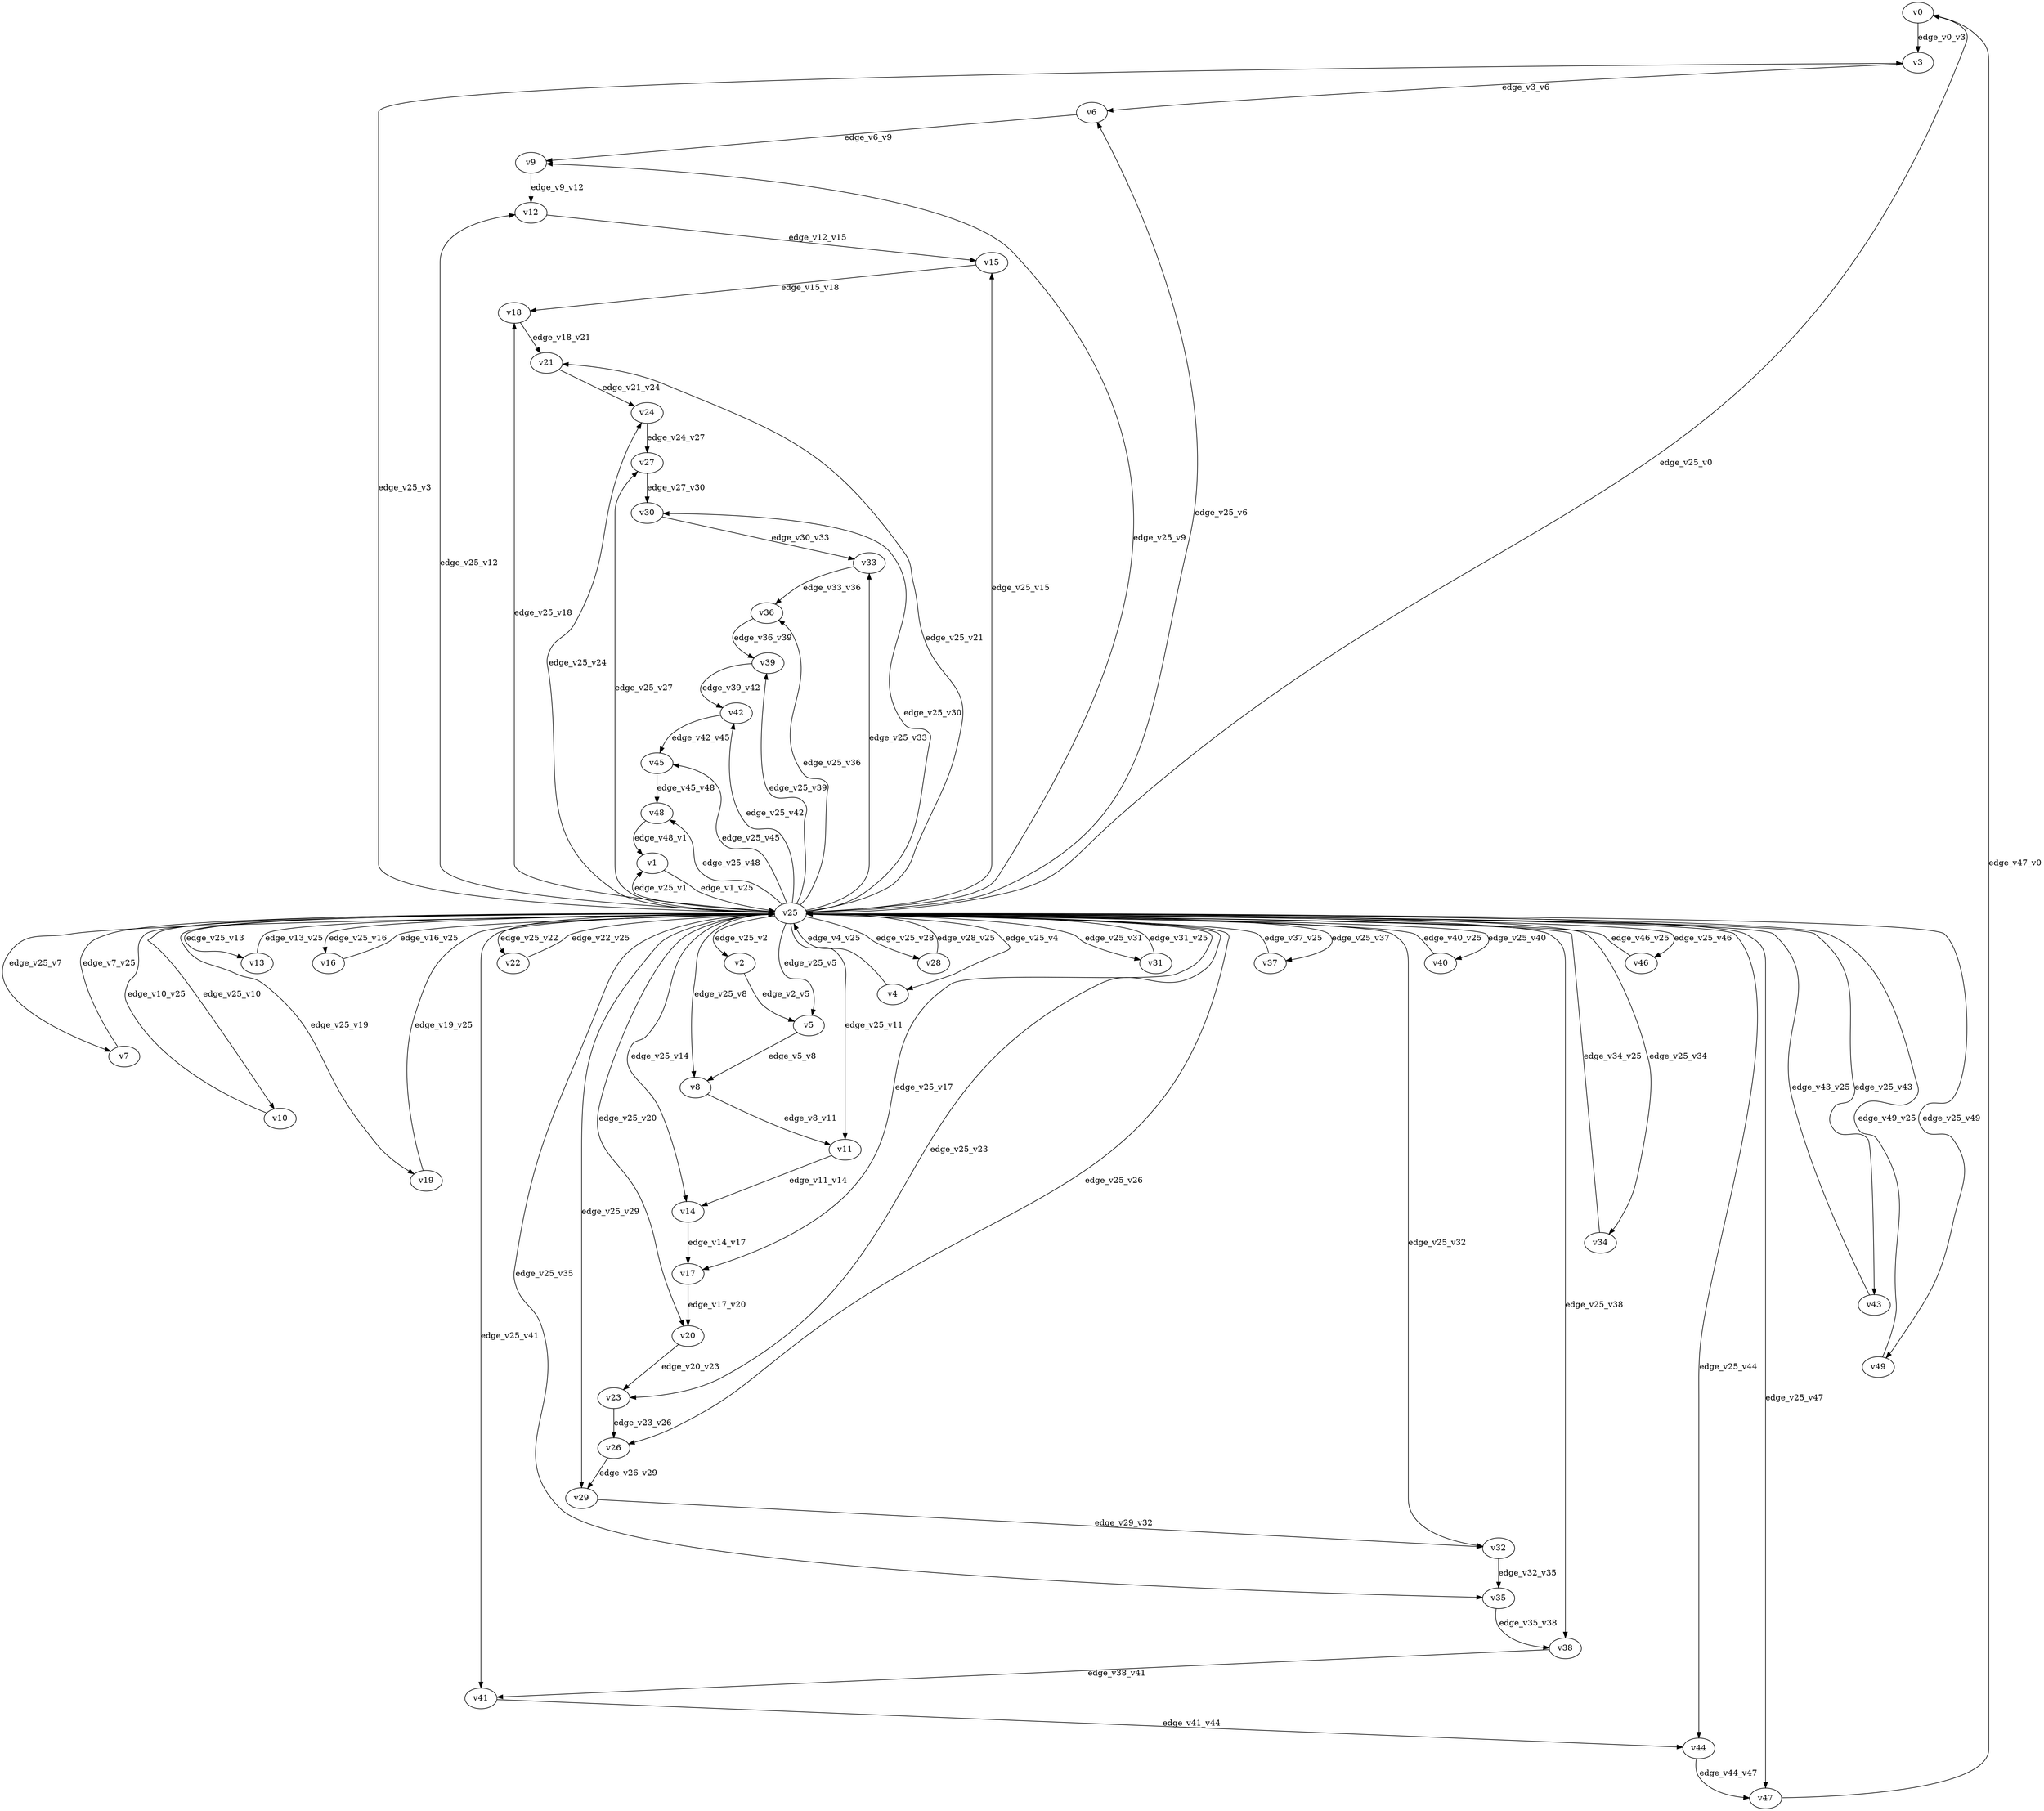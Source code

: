 digraph test063 {
    // Discounted game test case
    // Vertex properties: name [player=X]
    // Edge properties: [weight=Y, discount=Z]

    v0 [name="v0", player=0];
    v1 [name="v1", player=1];
    v2 [name="v2", player=0];
    v3 [name="v3", player=1];
    v4 [name="v4", player=0];
    v5 [name="v5", player=1];
    v6 [name="v6", player=0];
    v7 [name="v7", player=1];
    v8 [name="v8", player=0];
    v9 [name="v9", player=1];
    v10 [name="v10", player=0];
    v11 [name="v11", player=1];
    v12 [name="v12", player=0];
    v13 [name="v13", player=1];
    v14 [name="v14", player=0];
    v15 [name="v15", player=1];
    v16 [name="v16", player=0];
    v17 [name="v17", player=1];
    v18 [name="v18", player=0];
    v19 [name="v19", player=1];
    v20 [name="v20", player=0];
    v21 [name="v21", player=1];
    v22 [name="v22", player=0];
    v23 [name="v23", player=1];
    v24 [name="v24", player=0];
    v25 [name="v25", player=0];
    v26 [name="v26", player=0];
    v27 [name="v27", player=1];
    v28 [name="v28", player=0];
    v29 [name="v29", player=1];
    v30 [name="v30", player=0];
    v31 [name="v31", player=1];
    v32 [name="v32", player=0];
    v33 [name="v33", player=1];
    v34 [name="v34", player=0];
    v35 [name="v35", player=1];
    v36 [name="v36", player=0];
    v37 [name="v37", player=1];
    v38 [name="v38", player=0];
    v39 [name="v39", player=1];
    v40 [name="v40", player=0];
    v41 [name="v41", player=1];
    v42 [name="v42", player=0];
    v43 [name="v43", player=1];
    v44 [name="v44", player=0];
    v45 [name="v45", player=1];
    v46 [name="v46", player=0];
    v47 [name="v47", player=1];
    v48 [name="v48", player=0];
    v49 [name="v49", player=1];

    v25 -> v0 [label="edge_v25_v0", weight=-3.98, discount=0.327];
    v25 -> v1 [label="edge_v25_v1", weight=-1.80, discount=0.327];
    v1 -> v25 [label="edge_v1_v25", weight=-1.23, discount=0.327];
    v25 -> v2 [label="edge_v25_v2", weight=-2.22, discount=0.327];
    v25 -> v3 [label="edge_v25_v3", weight=1.36, discount=0.327];
    v25 -> v4 [label="edge_v25_v4", weight=-2.77, discount=0.327];
    v4 -> v25 [label="edge_v4_v25", weight=-2.24, discount=0.327];
    v25 -> v5 [label="edge_v25_v5", weight=8.76, discount=0.327];
    v25 -> v6 [label="edge_v25_v6", weight=0.96, discount=0.327];
    v25 -> v7 [label="edge_v25_v7", weight=-4.54, discount=0.327];
    v7 -> v25 [label="edge_v7_v25", weight=-2.35, discount=0.327];
    v25 -> v8 [label="edge_v25_v8", weight=8.99, discount=0.327];
    v25 -> v9 [label="edge_v25_v9", weight=-2.63, discount=0.327];
    v25 -> v10 [label="edge_v25_v10", weight=-2.94, discount=0.327];
    v10 -> v25 [label="edge_v10_v25", weight=-3.69, discount=0.327];
    v25 -> v11 [label="edge_v25_v11", weight=9.37, discount=0.327];
    v25 -> v12 [label="edge_v25_v12", weight=2.78, discount=0.327];
    v25 -> v13 [label="edge_v25_v13", weight=7.58, discount=0.327];
    v13 -> v25 [label="edge_v13_v25", weight=8.79, discount=0.327];
    v25 -> v14 [label="edge_v25_v14", weight=2.41, discount=0.327];
    v25 -> v15 [label="edge_v25_v15", weight=7.49, discount=0.327];
    v25 -> v16 [label="edge_v25_v16", weight=1.03, discount=0.327];
    v16 -> v25 [label="edge_v16_v25", weight=-0.89, discount=0.327];
    v25 -> v17 [label="edge_v25_v17", weight=-2.95, discount=0.327];
    v25 -> v18 [label="edge_v25_v18", weight=6.22, discount=0.327];
    v25 -> v19 [label="edge_v25_v19", weight=-1.96, discount=0.327];
    v19 -> v25 [label="edge_v19_v25", weight=-3.64, discount=0.327];
    v25 -> v20 [label="edge_v25_v20", weight=-0.75, discount=0.327];
    v25 -> v21 [label="edge_v25_v21", weight=-3.13, discount=0.327];
    v25 -> v22 [label="edge_v25_v22", weight=4.10, discount=0.327];
    v22 -> v25 [label="edge_v22_v25", weight=2.72, discount=0.327];
    v25 -> v23 [label="edge_v25_v23", weight=0.11, discount=0.327];
    v25 -> v24 [label="edge_v25_v24", weight=-0.89, discount=0.327];
    v25 -> v26 [label="edge_v25_v26", weight=-2.36, discount=0.327];
    v25 -> v27 [label="edge_v25_v27", weight=5.91, discount=0.327];
    v25 -> v28 [label="edge_v25_v28", weight=7.07, discount=0.327];
    v28 -> v25 [label="edge_v28_v25", weight=7.84, discount=0.327];
    v25 -> v29 [label="edge_v25_v29", weight=2.34, discount=0.327];
    v25 -> v30 [label="edge_v25_v30", weight=-2.65, discount=0.327];
    v25 -> v31 [label="edge_v25_v31", weight=5.57, discount=0.327];
    v31 -> v25 [label="edge_v31_v25", weight=6.81, discount=0.327];
    v25 -> v32 [label="edge_v25_v32", weight=2.59, discount=0.327];
    v25 -> v33 [label="edge_v25_v33", weight=9.64, discount=0.327];
    v25 -> v34 [label="edge_v25_v34", weight=-0.29, discount=0.327];
    v34 -> v25 [label="edge_v34_v25", weight=-1.56, discount=0.327];
    v25 -> v35 [label="edge_v25_v35", weight=-0.89, discount=0.327];
    v25 -> v36 [label="edge_v25_v36", weight=1.71, discount=0.327];
    v25 -> v37 [label="edge_v25_v37", weight=0.92, discount=0.327];
    v37 -> v25 [label="edge_v37_v25", weight=2.83, discount=0.327];
    v25 -> v38 [label="edge_v25_v38", weight=5.57, discount=0.327];
    v25 -> v39 [label="edge_v25_v39", weight=4.21, discount=0.327];
    v25 -> v40 [label="edge_v25_v40", weight=2.85, discount=0.327];
    v40 -> v25 [label="edge_v40_v25", weight=3.07, discount=0.327];
    v25 -> v41 [label="edge_v25_v41", weight=6.07, discount=0.327];
    v25 -> v42 [label="edge_v25_v42", weight=5.41, discount=0.327];
    v25 -> v43 [label="edge_v25_v43", weight=-5.86, discount=0.327];
    v43 -> v25 [label="edge_v43_v25", weight=-3.16, discount=0.327];
    v25 -> v44 [label="edge_v25_v44", weight=1.10, discount=0.327];
    v25 -> v45 [label="edge_v25_v45", weight=-5.85, discount=0.327];
    v25 -> v46 [label="edge_v25_v46", weight=2.82, discount=0.327];
    v46 -> v25 [label="edge_v46_v25", weight=3.95, discount=0.327];
    v25 -> v47 [label="edge_v25_v47", weight=6.44, discount=0.327];
    v25 -> v48 [label="edge_v25_v48", weight=2.96, discount=0.327];
    v25 -> v49 [label="edge_v25_v49", weight=-0.93, discount=0.327];
    v49 -> v25 [label="edge_v49_v25", weight=-2.85, discount=0.327];
    v0 -> v3 [label="edge_v0_v3", weight=6.74, discount=0.327];
    v2 -> v5 [label="edge_v2_v5", weight=3.22, discount=0.327];
    v3 -> v6 [label="edge_v3_v6", weight=2.82, discount=0.327];
    v5 -> v8 [label="edge_v5_v8", weight=-0.43, discount=0.327];
    v6 -> v9 [label="edge_v6_v9", weight=2.72, discount=0.327];
    v8 -> v11 [label="edge_v8_v11", weight=-2.97, discount=0.327];
    v9 -> v12 [label="edge_v9_v12", weight=4.60, discount=0.327];
    v11 -> v14 [label="edge_v11_v14", weight=-1.25, discount=0.327];
    v12 -> v15 [label="edge_v12_v15", weight=-0.68, discount=0.327];
    v14 -> v17 [label="edge_v14_v17", weight=2.57, discount=0.327];
    v15 -> v18 [label="edge_v15_v18", weight=-2.63, discount=0.327];
    v17 -> v20 [label="edge_v17_v20", weight=6.98, discount=0.327];
    v18 -> v21 [label="edge_v18_v21", weight=5.51, discount=0.327];
    v20 -> v23 [label="edge_v20_v23", weight=-2.34, discount=0.327];
    v21 -> v24 [label="edge_v21_v24", weight=-0.71, discount=0.327];
    v23 -> v26 [label="edge_v23_v26", weight=1.48, discount=0.327];
    v24 -> v27 [label="edge_v24_v27", weight=2.34, discount=0.327];
    v26 -> v29 [label="edge_v26_v29", weight=1.35, discount=0.327];
    v27 -> v30 [label="edge_v27_v30", weight=6.83, discount=0.327];
    v29 -> v32 [label="edge_v29_v32", weight=-0.92, discount=0.327];
    v30 -> v33 [label="edge_v30_v33", weight=4.43, discount=0.327];
    v32 -> v35 [label="edge_v32_v35", weight=5.90, discount=0.327];
    v33 -> v36 [label="edge_v33_v36", weight=0.27, discount=0.327];
    v35 -> v38 [label="edge_v35_v38", weight=3.48, discount=0.327];
    v36 -> v39 [label="edge_v36_v39", weight=1.79, discount=0.327];
    v38 -> v41 [label="edge_v38_v41", weight=1.61, discount=0.327];
    v39 -> v42 [label="edge_v39_v42", weight=-1.53, discount=0.327];
    v41 -> v44 [label="edge_v41_v44", weight=-0.81, discount=0.327];
    v42 -> v45 [label="edge_v42_v45", weight=-0.74, discount=0.327];
    v44 -> v47 [label="edge_v44_v47", weight=-1.22, discount=0.327];
    v45 -> v48 [label="edge_v45_v48", weight=4.24, discount=0.327];
    v47 -> v0 [label="edge_v47_v0", weight=4.38, discount=0.327];
    v48 -> v1 [label="edge_v48_v1", weight=-1.03, discount=0.327];
}
